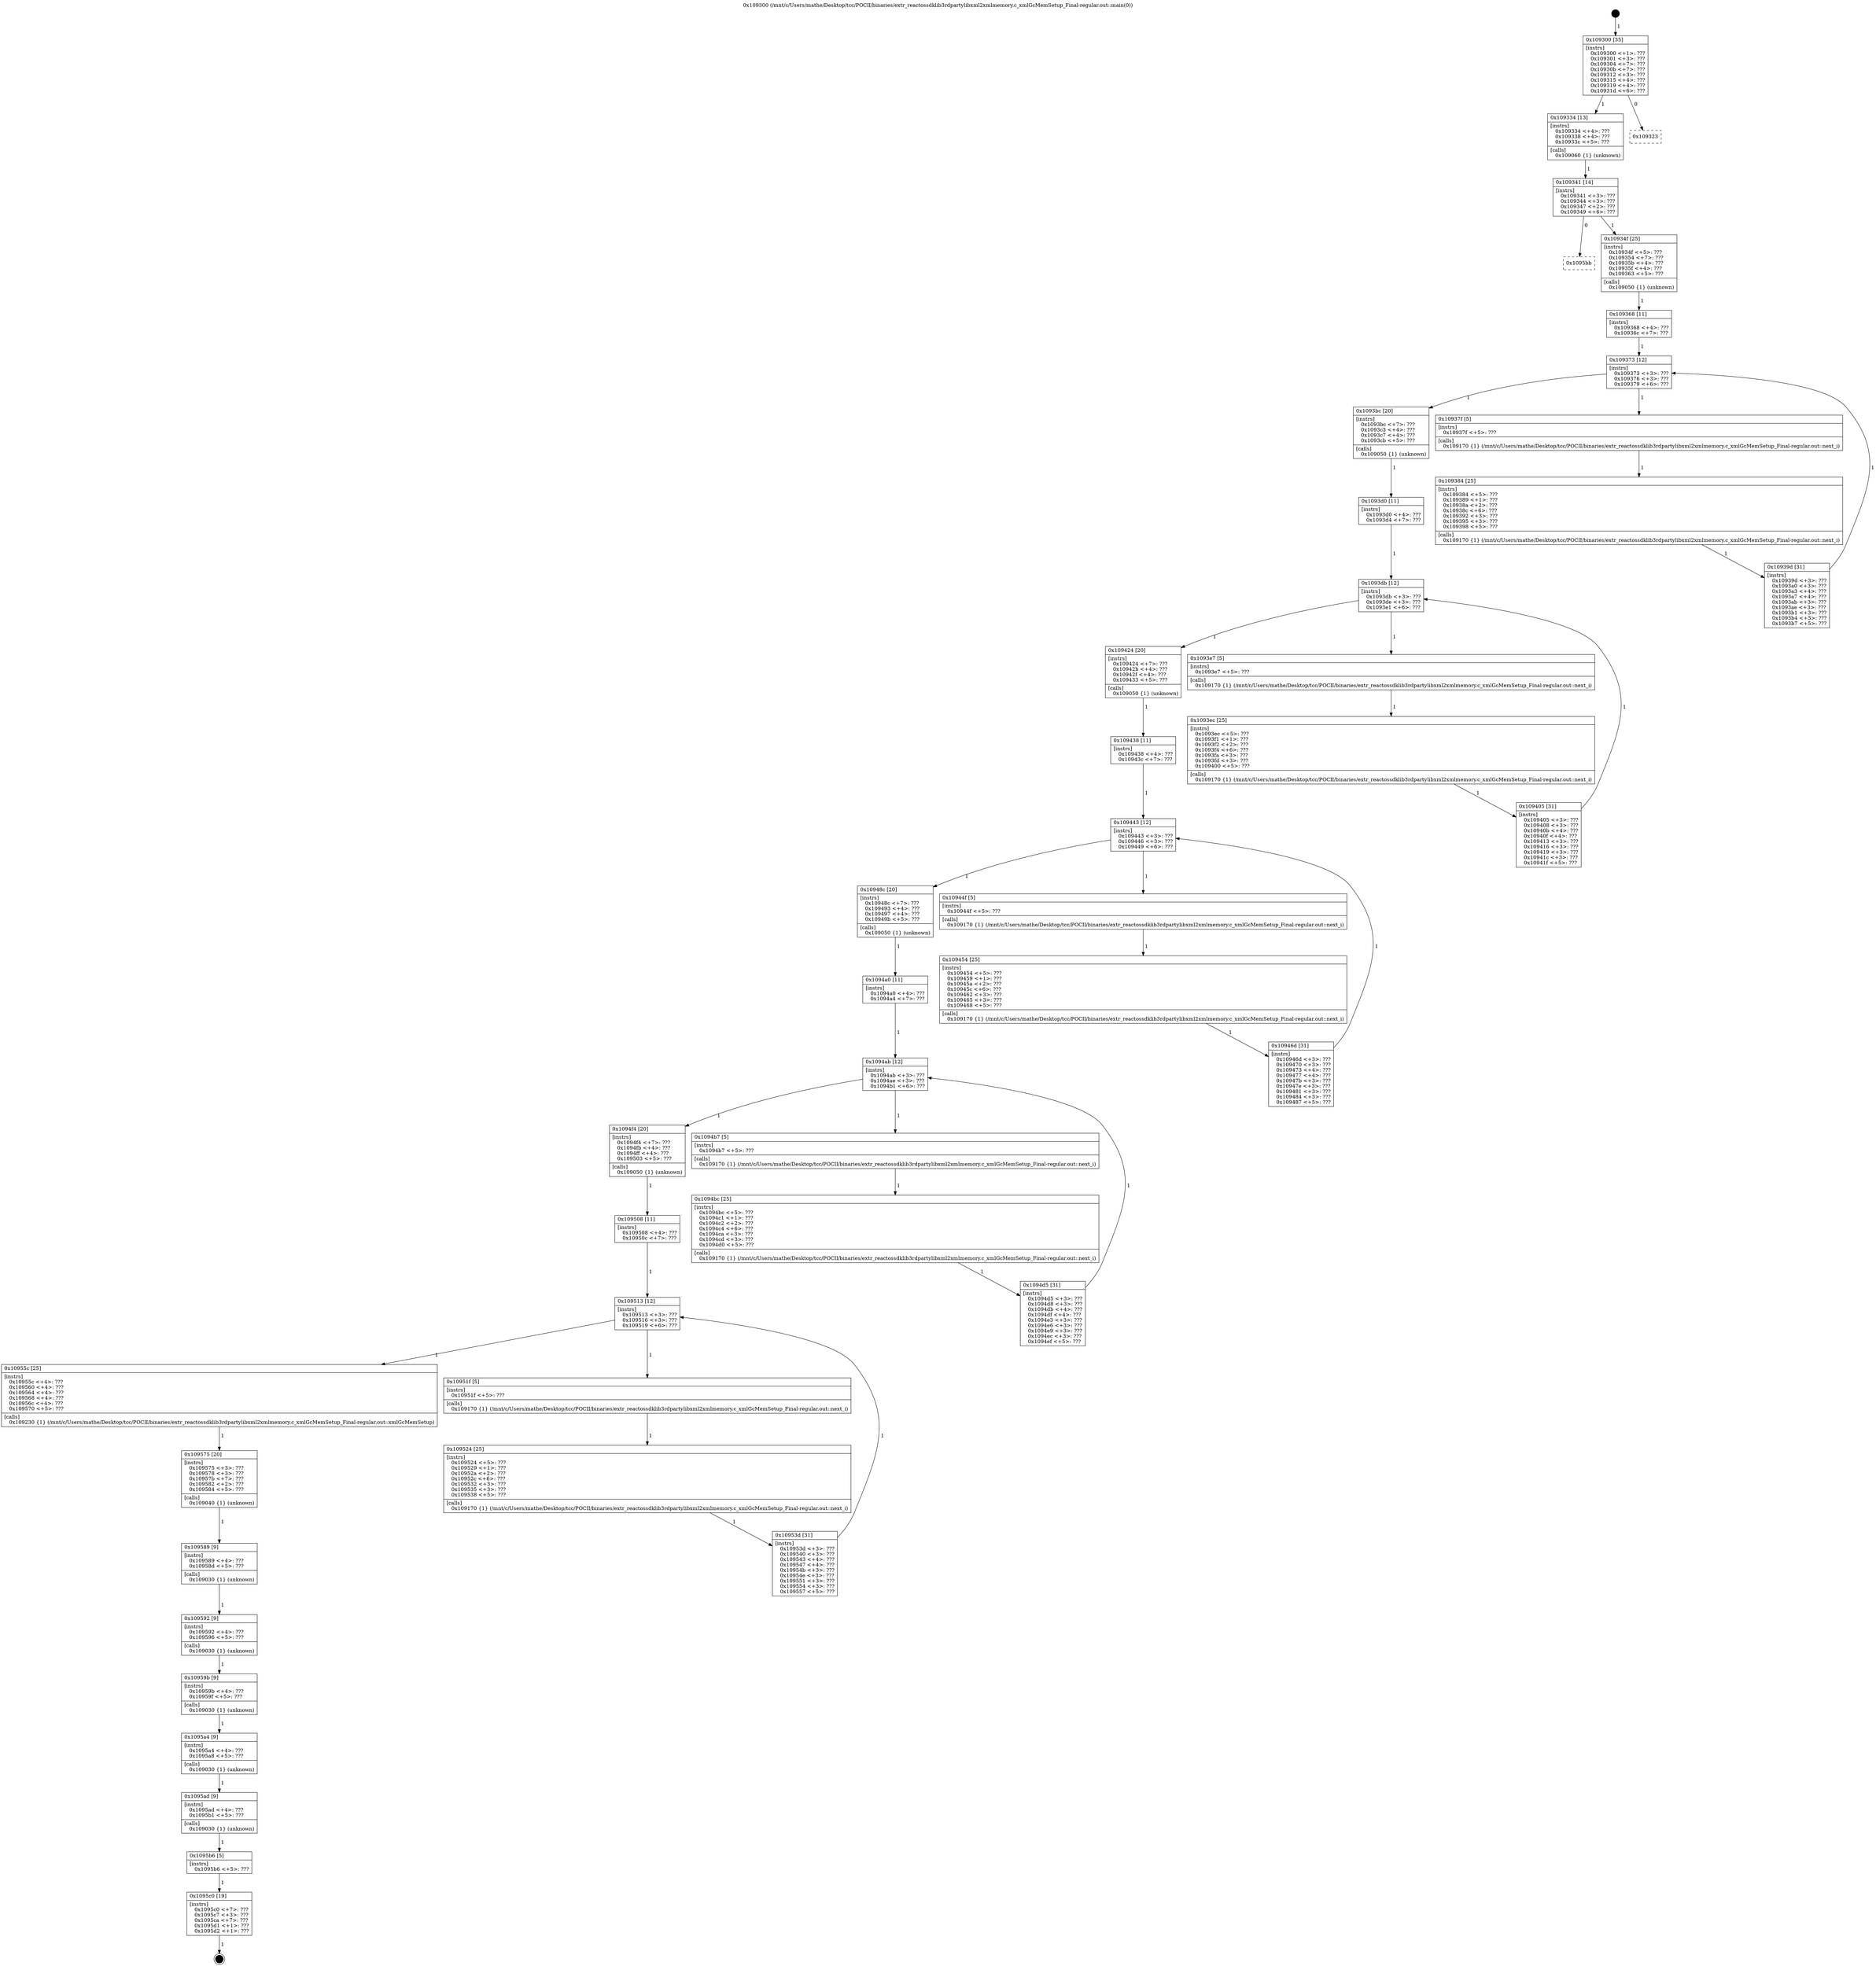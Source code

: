 digraph "0x109300" {
  label = "0x109300 (/mnt/c/Users/mathe/Desktop/tcc/POCII/binaries/extr_reactossdklib3rdpartylibxml2xmlmemory.c_xmlGcMemSetup_Final-regular.out::main(0))"
  labelloc = "t"
  node[shape=record]

  Entry [label="",width=0.3,height=0.3,shape=circle,fillcolor=black,style=filled]
  "0x109300" [label="{
     0x109300 [35]\l
     | [instrs]\l
     &nbsp;&nbsp;0x109300 \<+1\>: ???\l
     &nbsp;&nbsp;0x109301 \<+3\>: ???\l
     &nbsp;&nbsp;0x109304 \<+7\>: ???\l
     &nbsp;&nbsp;0x10930b \<+7\>: ???\l
     &nbsp;&nbsp;0x109312 \<+3\>: ???\l
     &nbsp;&nbsp;0x109315 \<+4\>: ???\l
     &nbsp;&nbsp;0x109319 \<+4\>: ???\l
     &nbsp;&nbsp;0x10931d \<+6\>: ???\l
  }"]
  "0x109334" [label="{
     0x109334 [13]\l
     | [instrs]\l
     &nbsp;&nbsp;0x109334 \<+4\>: ???\l
     &nbsp;&nbsp;0x109338 \<+4\>: ???\l
     &nbsp;&nbsp;0x10933c \<+5\>: ???\l
     | [calls]\l
     &nbsp;&nbsp;0x109060 \{1\} (unknown)\l
  }"]
  "0x109323" [label="{
     0x109323\l
  }", style=dashed]
  "0x109341" [label="{
     0x109341 [14]\l
     | [instrs]\l
     &nbsp;&nbsp;0x109341 \<+3\>: ???\l
     &nbsp;&nbsp;0x109344 \<+3\>: ???\l
     &nbsp;&nbsp;0x109347 \<+2\>: ???\l
     &nbsp;&nbsp;0x109349 \<+6\>: ???\l
  }"]
  "0x1095bb" [label="{
     0x1095bb\l
  }", style=dashed]
  "0x10934f" [label="{
     0x10934f [25]\l
     | [instrs]\l
     &nbsp;&nbsp;0x10934f \<+5\>: ???\l
     &nbsp;&nbsp;0x109354 \<+7\>: ???\l
     &nbsp;&nbsp;0x10935b \<+4\>: ???\l
     &nbsp;&nbsp;0x10935f \<+4\>: ???\l
     &nbsp;&nbsp;0x109363 \<+5\>: ???\l
     | [calls]\l
     &nbsp;&nbsp;0x109050 \{1\} (unknown)\l
  }"]
  Exit [label="",width=0.3,height=0.3,shape=circle,fillcolor=black,style=filled,peripheries=2]
  "0x109373" [label="{
     0x109373 [12]\l
     | [instrs]\l
     &nbsp;&nbsp;0x109373 \<+3\>: ???\l
     &nbsp;&nbsp;0x109376 \<+3\>: ???\l
     &nbsp;&nbsp;0x109379 \<+6\>: ???\l
  }"]
  "0x1093bc" [label="{
     0x1093bc [20]\l
     | [instrs]\l
     &nbsp;&nbsp;0x1093bc \<+7\>: ???\l
     &nbsp;&nbsp;0x1093c3 \<+4\>: ???\l
     &nbsp;&nbsp;0x1093c7 \<+4\>: ???\l
     &nbsp;&nbsp;0x1093cb \<+5\>: ???\l
     | [calls]\l
     &nbsp;&nbsp;0x109050 \{1\} (unknown)\l
  }"]
  "0x10937f" [label="{
     0x10937f [5]\l
     | [instrs]\l
     &nbsp;&nbsp;0x10937f \<+5\>: ???\l
     | [calls]\l
     &nbsp;&nbsp;0x109170 \{1\} (/mnt/c/Users/mathe/Desktop/tcc/POCII/binaries/extr_reactossdklib3rdpartylibxml2xmlmemory.c_xmlGcMemSetup_Final-regular.out::next_i)\l
  }"]
  "0x109384" [label="{
     0x109384 [25]\l
     | [instrs]\l
     &nbsp;&nbsp;0x109384 \<+5\>: ???\l
     &nbsp;&nbsp;0x109389 \<+1\>: ???\l
     &nbsp;&nbsp;0x10938a \<+2\>: ???\l
     &nbsp;&nbsp;0x10938c \<+6\>: ???\l
     &nbsp;&nbsp;0x109392 \<+3\>: ???\l
     &nbsp;&nbsp;0x109395 \<+3\>: ???\l
     &nbsp;&nbsp;0x109398 \<+5\>: ???\l
     | [calls]\l
     &nbsp;&nbsp;0x109170 \{1\} (/mnt/c/Users/mathe/Desktop/tcc/POCII/binaries/extr_reactossdklib3rdpartylibxml2xmlmemory.c_xmlGcMemSetup_Final-regular.out::next_i)\l
  }"]
  "0x10939d" [label="{
     0x10939d [31]\l
     | [instrs]\l
     &nbsp;&nbsp;0x10939d \<+3\>: ???\l
     &nbsp;&nbsp;0x1093a0 \<+3\>: ???\l
     &nbsp;&nbsp;0x1093a3 \<+4\>: ???\l
     &nbsp;&nbsp;0x1093a7 \<+4\>: ???\l
     &nbsp;&nbsp;0x1093ab \<+3\>: ???\l
     &nbsp;&nbsp;0x1093ae \<+3\>: ???\l
     &nbsp;&nbsp;0x1093b1 \<+3\>: ???\l
     &nbsp;&nbsp;0x1093b4 \<+3\>: ???\l
     &nbsp;&nbsp;0x1093b7 \<+5\>: ???\l
  }"]
  "0x109368" [label="{
     0x109368 [11]\l
     | [instrs]\l
     &nbsp;&nbsp;0x109368 \<+4\>: ???\l
     &nbsp;&nbsp;0x10936c \<+7\>: ???\l
  }"]
  "0x1093db" [label="{
     0x1093db [12]\l
     | [instrs]\l
     &nbsp;&nbsp;0x1093db \<+3\>: ???\l
     &nbsp;&nbsp;0x1093de \<+3\>: ???\l
     &nbsp;&nbsp;0x1093e1 \<+6\>: ???\l
  }"]
  "0x109424" [label="{
     0x109424 [20]\l
     | [instrs]\l
     &nbsp;&nbsp;0x109424 \<+7\>: ???\l
     &nbsp;&nbsp;0x10942b \<+4\>: ???\l
     &nbsp;&nbsp;0x10942f \<+4\>: ???\l
     &nbsp;&nbsp;0x109433 \<+5\>: ???\l
     | [calls]\l
     &nbsp;&nbsp;0x109050 \{1\} (unknown)\l
  }"]
  "0x1093e7" [label="{
     0x1093e7 [5]\l
     | [instrs]\l
     &nbsp;&nbsp;0x1093e7 \<+5\>: ???\l
     | [calls]\l
     &nbsp;&nbsp;0x109170 \{1\} (/mnt/c/Users/mathe/Desktop/tcc/POCII/binaries/extr_reactossdklib3rdpartylibxml2xmlmemory.c_xmlGcMemSetup_Final-regular.out::next_i)\l
  }"]
  "0x1093ec" [label="{
     0x1093ec [25]\l
     | [instrs]\l
     &nbsp;&nbsp;0x1093ec \<+5\>: ???\l
     &nbsp;&nbsp;0x1093f1 \<+1\>: ???\l
     &nbsp;&nbsp;0x1093f2 \<+2\>: ???\l
     &nbsp;&nbsp;0x1093f4 \<+6\>: ???\l
     &nbsp;&nbsp;0x1093fa \<+3\>: ???\l
     &nbsp;&nbsp;0x1093fd \<+3\>: ???\l
     &nbsp;&nbsp;0x109400 \<+5\>: ???\l
     | [calls]\l
     &nbsp;&nbsp;0x109170 \{1\} (/mnt/c/Users/mathe/Desktop/tcc/POCII/binaries/extr_reactossdklib3rdpartylibxml2xmlmemory.c_xmlGcMemSetup_Final-regular.out::next_i)\l
  }"]
  "0x109405" [label="{
     0x109405 [31]\l
     | [instrs]\l
     &nbsp;&nbsp;0x109405 \<+3\>: ???\l
     &nbsp;&nbsp;0x109408 \<+3\>: ???\l
     &nbsp;&nbsp;0x10940b \<+4\>: ???\l
     &nbsp;&nbsp;0x10940f \<+4\>: ???\l
     &nbsp;&nbsp;0x109413 \<+3\>: ???\l
     &nbsp;&nbsp;0x109416 \<+3\>: ???\l
     &nbsp;&nbsp;0x109419 \<+3\>: ???\l
     &nbsp;&nbsp;0x10941c \<+3\>: ???\l
     &nbsp;&nbsp;0x10941f \<+5\>: ???\l
  }"]
  "0x1093d0" [label="{
     0x1093d0 [11]\l
     | [instrs]\l
     &nbsp;&nbsp;0x1093d0 \<+4\>: ???\l
     &nbsp;&nbsp;0x1093d4 \<+7\>: ???\l
  }"]
  "0x109443" [label="{
     0x109443 [12]\l
     | [instrs]\l
     &nbsp;&nbsp;0x109443 \<+3\>: ???\l
     &nbsp;&nbsp;0x109446 \<+3\>: ???\l
     &nbsp;&nbsp;0x109449 \<+6\>: ???\l
  }"]
  "0x10948c" [label="{
     0x10948c [20]\l
     | [instrs]\l
     &nbsp;&nbsp;0x10948c \<+7\>: ???\l
     &nbsp;&nbsp;0x109493 \<+4\>: ???\l
     &nbsp;&nbsp;0x109497 \<+4\>: ???\l
     &nbsp;&nbsp;0x10949b \<+5\>: ???\l
     | [calls]\l
     &nbsp;&nbsp;0x109050 \{1\} (unknown)\l
  }"]
  "0x10944f" [label="{
     0x10944f [5]\l
     | [instrs]\l
     &nbsp;&nbsp;0x10944f \<+5\>: ???\l
     | [calls]\l
     &nbsp;&nbsp;0x109170 \{1\} (/mnt/c/Users/mathe/Desktop/tcc/POCII/binaries/extr_reactossdklib3rdpartylibxml2xmlmemory.c_xmlGcMemSetup_Final-regular.out::next_i)\l
  }"]
  "0x109454" [label="{
     0x109454 [25]\l
     | [instrs]\l
     &nbsp;&nbsp;0x109454 \<+5\>: ???\l
     &nbsp;&nbsp;0x109459 \<+1\>: ???\l
     &nbsp;&nbsp;0x10945a \<+2\>: ???\l
     &nbsp;&nbsp;0x10945c \<+6\>: ???\l
     &nbsp;&nbsp;0x109462 \<+3\>: ???\l
     &nbsp;&nbsp;0x109465 \<+3\>: ???\l
     &nbsp;&nbsp;0x109468 \<+5\>: ???\l
     | [calls]\l
     &nbsp;&nbsp;0x109170 \{1\} (/mnt/c/Users/mathe/Desktop/tcc/POCII/binaries/extr_reactossdklib3rdpartylibxml2xmlmemory.c_xmlGcMemSetup_Final-regular.out::next_i)\l
  }"]
  "0x10946d" [label="{
     0x10946d [31]\l
     | [instrs]\l
     &nbsp;&nbsp;0x10946d \<+3\>: ???\l
     &nbsp;&nbsp;0x109470 \<+3\>: ???\l
     &nbsp;&nbsp;0x109473 \<+4\>: ???\l
     &nbsp;&nbsp;0x109477 \<+4\>: ???\l
     &nbsp;&nbsp;0x10947b \<+3\>: ???\l
     &nbsp;&nbsp;0x10947e \<+3\>: ???\l
     &nbsp;&nbsp;0x109481 \<+3\>: ???\l
     &nbsp;&nbsp;0x109484 \<+3\>: ???\l
     &nbsp;&nbsp;0x109487 \<+5\>: ???\l
  }"]
  "0x109438" [label="{
     0x109438 [11]\l
     | [instrs]\l
     &nbsp;&nbsp;0x109438 \<+4\>: ???\l
     &nbsp;&nbsp;0x10943c \<+7\>: ???\l
  }"]
  "0x1094ab" [label="{
     0x1094ab [12]\l
     | [instrs]\l
     &nbsp;&nbsp;0x1094ab \<+3\>: ???\l
     &nbsp;&nbsp;0x1094ae \<+3\>: ???\l
     &nbsp;&nbsp;0x1094b1 \<+6\>: ???\l
  }"]
  "0x1094f4" [label="{
     0x1094f4 [20]\l
     | [instrs]\l
     &nbsp;&nbsp;0x1094f4 \<+7\>: ???\l
     &nbsp;&nbsp;0x1094fb \<+4\>: ???\l
     &nbsp;&nbsp;0x1094ff \<+4\>: ???\l
     &nbsp;&nbsp;0x109503 \<+5\>: ???\l
     | [calls]\l
     &nbsp;&nbsp;0x109050 \{1\} (unknown)\l
  }"]
  "0x1094b7" [label="{
     0x1094b7 [5]\l
     | [instrs]\l
     &nbsp;&nbsp;0x1094b7 \<+5\>: ???\l
     | [calls]\l
     &nbsp;&nbsp;0x109170 \{1\} (/mnt/c/Users/mathe/Desktop/tcc/POCII/binaries/extr_reactossdklib3rdpartylibxml2xmlmemory.c_xmlGcMemSetup_Final-regular.out::next_i)\l
  }"]
  "0x1094bc" [label="{
     0x1094bc [25]\l
     | [instrs]\l
     &nbsp;&nbsp;0x1094bc \<+5\>: ???\l
     &nbsp;&nbsp;0x1094c1 \<+1\>: ???\l
     &nbsp;&nbsp;0x1094c2 \<+2\>: ???\l
     &nbsp;&nbsp;0x1094c4 \<+6\>: ???\l
     &nbsp;&nbsp;0x1094ca \<+3\>: ???\l
     &nbsp;&nbsp;0x1094cd \<+3\>: ???\l
     &nbsp;&nbsp;0x1094d0 \<+5\>: ???\l
     | [calls]\l
     &nbsp;&nbsp;0x109170 \{1\} (/mnt/c/Users/mathe/Desktop/tcc/POCII/binaries/extr_reactossdklib3rdpartylibxml2xmlmemory.c_xmlGcMemSetup_Final-regular.out::next_i)\l
  }"]
  "0x1094d5" [label="{
     0x1094d5 [31]\l
     | [instrs]\l
     &nbsp;&nbsp;0x1094d5 \<+3\>: ???\l
     &nbsp;&nbsp;0x1094d8 \<+3\>: ???\l
     &nbsp;&nbsp;0x1094db \<+4\>: ???\l
     &nbsp;&nbsp;0x1094df \<+4\>: ???\l
     &nbsp;&nbsp;0x1094e3 \<+3\>: ???\l
     &nbsp;&nbsp;0x1094e6 \<+3\>: ???\l
     &nbsp;&nbsp;0x1094e9 \<+3\>: ???\l
     &nbsp;&nbsp;0x1094ec \<+3\>: ???\l
     &nbsp;&nbsp;0x1094ef \<+5\>: ???\l
  }"]
  "0x1094a0" [label="{
     0x1094a0 [11]\l
     | [instrs]\l
     &nbsp;&nbsp;0x1094a0 \<+4\>: ???\l
     &nbsp;&nbsp;0x1094a4 \<+7\>: ???\l
  }"]
  "0x109513" [label="{
     0x109513 [12]\l
     | [instrs]\l
     &nbsp;&nbsp;0x109513 \<+3\>: ???\l
     &nbsp;&nbsp;0x109516 \<+3\>: ???\l
     &nbsp;&nbsp;0x109519 \<+6\>: ???\l
  }"]
  "0x10955c" [label="{
     0x10955c [25]\l
     | [instrs]\l
     &nbsp;&nbsp;0x10955c \<+4\>: ???\l
     &nbsp;&nbsp;0x109560 \<+4\>: ???\l
     &nbsp;&nbsp;0x109564 \<+4\>: ???\l
     &nbsp;&nbsp;0x109568 \<+4\>: ???\l
     &nbsp;&nbsp;0x10956c \<+4\>: ???\l
     &nbsp;&nbsp;0x109570 \<+5\>: ???\l
     | [calls]\l
     &nbsp;&nbsp;0x109230 \{1\} (/mnt/c/Users/mathe/Desktop/tcc/POCII/binaries/extr_reactossdklib3rdpartylibxml2xmlmemory.c_xmlGcMemSetup_Final-regular.out::xmlGcMemSetup)\l
  }"]
  "0x10951f" [label="{
     0x10951f [5]\l
     | [instrs]\l
     &nbsp;&nbsp;0x10951f \<+5\>: ???\l
     | [calls]\l
     &nbsp;&nbsp;0x109170 \{1\} (/mnt/c/Users/mathe/Desktop/tcc/POCII/binaries/extr_reactossdklib3rdpartylibxml2xmlmemory.c_xmlGcMemSetup_Final-regular.out::next_i)\l
  }"]
  "0x109524" [label="{
     0x109524 [25]\l
     | [instrs]\l
     &nbsp;&nbsp;0x109524 \<+5\>: ???\l
     &nbsp;&nbsp;0x109529 \<+1\>: ???\l
     &nbsp;&nbsp;0x10952a \<+2\>: ???\l
     &nbsp;&nbsp;0x10952c \<+6\>: ???\l
     &nbsp;&nbsp;0x109532 \<+3\>: ???\l
     &nbsp;&nbsp;0x109535 \<+3\>: ???\l
     &nbsp;&nbsp;0x109538 \<+5\>: ???\l
     | [calls]\l
     &nbsp;&nbsp;0x109170 \{1\} (/mnt/c/Users/mathe/Desktop/tcc/POCII/binaries/extr_reactossdklib3rdpartylibxml2xmlmemory.c_xmlGcMemSetup_Final-regular.out::next_i)\l
  }"]
  "0x10953d" [label="{
     0x10953d [31]\l
     | [instrs]\l
     &nbsp;&nbsp;0x10953d \<+3\>: ???\l
     &nbsp;&nbsp;0x109540 \<+3\>: ???\l
     &nbsp;&nbsp;0x109543 \<+4\>: ???\l
     &nbsp;&nbsp;0x109547 \<+4\>: ???\l
     &nbsp;&nbsp;0x10954b \<+3\>: ???\l
     &nbsp;&nbsp;0x10954e \<+3\>: ???\l
     &nbsp;&nbsp;0x109551 \<+3\>: ???\l
     &nbsp;&nbsp;0x109554 \<+3\>: ???\l
     &nbsp;&nbsp;0x109557 \<+5\>: ???\l
  }"]
  "0x109508" [label="{
     0x109508 [11]\l
     | [instrs]\l
     &nbsp;&nbsp;0x109508 \<+4\>: ???\l
     &nbsp;&nbsp;0x10950c \<+7\>: ???\l
  }"]
  "0x109575" [label="{
     0x109575 [20]\l
     | [instrs]\l
     &nbsp;&nbsp;0x109575 \<+3\>: ???\l
     &nbsp;&nbsp;0x109578 \<+3\>: ???\l
     &nbsp;&nbsp;0x10957b \<+7\>: ???\l
     &nbsp;&nbsp;0x109582 \<+2\>: ???\l
     &nbsp;&nbsp;0x109584 \<+5\>: ???\l
     | [calls]\l
     &nbsp;&nbsp;0x109040 \{1\} (unknown)\l
  }"]
  "0x109589" [label="{
     0x109589 [9]\l
     | [instrs]\l
     &nbsp;&nbsp;0x109589 \<+4\>: ???\l
     &nbsp;&nbsp;0x10958d \<+5\>: ???\l
     | [calls]\l
     &nbsp;&nbsp;0x109030 \{1\} (unknown)\l
  }"]
  "0x109592" [label="{
     0x109592 [9]\l
     | [instrs]\l
     &nbsp;&nbsp;0x109592 \<+4\>: ???\l
     &nbsp;&nbsp;0x109596 \<+5\>: ???\l
     | [calls]\l
     &nbsp;&nbsp;0x109030 \{1\} (unknown)\l
  }"]
  "0x10959b" [label="{
     0x10959b [9]\l
     | [instrs]\l
     &nbsp;&nbsp;0x10959b \<+4\>: ???\l
     &nbsp;&nbsp;0x10959f \<+5\>: ???\l
     | [calls]\l
     &nbsp;&nbsp;0x109030 \{1\} (unknown)\l
  }"]
  "0x1095a4" [label="{
     0x1095a4 [9]\l
     | [instrs]\l
     &nbsp;&nbsp;0x1095a4 \<+4\>: ???\l
     &nbsp;&nbsp;0x1095a8 \<+5\>: ???\l
     | [calls]\l
     &nbsp;&nbsp;0x109030 \{1\} (unknown)\l
  }"]
  "0x1095ad" [label="{
     0x1095ad [9]\l
     | [instrs]\l
     &nbsp;&nbsp;0x1095ad \<+4\>: ???\l
     &nbsp;&nbsp;0x1095b1 \<+5\>: ???\l
     | [calls]\l
     &nbsp;&nbsp;0x109030 \{1\} (unknown)\l
  }"]
  "0x1095b6" [label="{
     0x1095b6 [5]\l
     | [instrs]\l
     &nbsp;&nbsp;0x1095b6 \<+5\>: ???\l
  }"]
  "0x1095c0" [label="{
     0x1095c0 [19]\l
     | [instrs]\l
     &nbsp;&nbsp;0x1095c0 \<+7\>: ???\l
     &nbsp;&nbsp;0x1095c7 \<+3\>: ???\l
     &nbsp;&nbsp;0x1095ca \<+7\>: ???\l
     &nbsp;&nbsp;0x1095d1 \<+1\>: ???\l
     &nbsp;&nbsp;0x1095d2 \<+1\>: ???\l
  }"]
  Entry -> "0x109300" [label=" 1"]
  "0x109300" -> "0x109334" [label=" 1"]
  "0x109300" -> "0x109323" [label=" 0"]
  "0x109334" -> "0x109341" [label=" 1"]
  "0x109341" -> "0x1095bb" [label=" 0"]
  "0x109341" -> "0x10934f" [label=" 1"]
  "0x1095c0" -> Exit [label=" 1"]
  "0x10934f" -> "0x109368" [label=" 1"]
  "0x109373" -> "0x1093bc" [label=" 1"]
  "0x109373" -> "0x10937f" [label=" 1"]
  "0x10937f" -> "0x109384" [label=" 1"]
  "0x109384" -> "0x10939d" [label=" 1"]
  "0x109368" -> "0x109373" [label=" 1"]
  "0x10939d" -> "0x109373" [label=" 1"]
  "0x1093bc" -> "0x1093d0" [label=" 1"]
  "0x1093db" -> "0x109424" [label=" 1"]
  "0x1093db" -> "0x1093e7" [label=" 1"]
  "0x1093e7" -> "0x1093ec" [label=" 1"]
  "0x1093ec" -> "0x109405" [label=" 1"]
  "0x1093d0" -> "0x1093db" [label=" 1"]
  "0x109405" -> "0x1093db" [label=" 1"]
  "0x109424" -> "0x109438" [label=" 1"]
  "0x109443" -> "0x10948c" [label=" 1"]
  "0x109443" -> "0x10944f" [label=" 1"]
  "0x10944f" -> "0x109454" [label=" 1"]
  "0x109454" -> "0x10946d" [label=" 1"]
  "0x109438" -> "0x109443" [label=" 1"]
  "0x10946d" -> "0x109443" [label=" 1"]
  "0x10948c" -> "0x1094a0" [label=" 1"]
  "0x1094ab" -> "0x1094f4" [label=" 1"]
  "0x1094ab" -> "0x1094b7" [label=" 1"]
  "0x1094b7" -> "0x1094bc" [label=" 1"]
  "0x1094bc" -> "0x1094d5" [label=" 1"]
  "0x1094a0" -> "0x1094ab" [label=" 1"]
  "0x1094d5" -> "0x1094ab" [label=" 1"]
  "0x1094f4" -> "0x109508" [label=" 1"]
  "0x109513" -> "0x10955c" [label=" 1"]
  "0x109513" -> "0x10951f" [label=" 1"]
  "0x10951f" -> "0x109524" [label=" 1"]
  "0x109524" -> "0x10953d" [label=" 1"]
  "0x109508" -> "0x109513" [label=" 1"]
  "0x10953d" -> "0x109513" [label=" 1"]
  "0x10955c" -> "0x109575" [label=" 1"]
  "0x109575" -> "0x109589" [label=" 1"]
  "0x109589" -> "0x109592" [label=" 1"]
  "0x109592" -> "0x10959b" [label=" 1"]
  "0x10959b" -> "0x1095a4" [label=" 1"]
  "0x1095a4" -> "0x1095ad" [label=" 1"]
  "0x1095ad" -> "0x1095b6" [label=" 1"]
  "0x1095b6" -> "0x1095c0" [label=" 1"]
}
